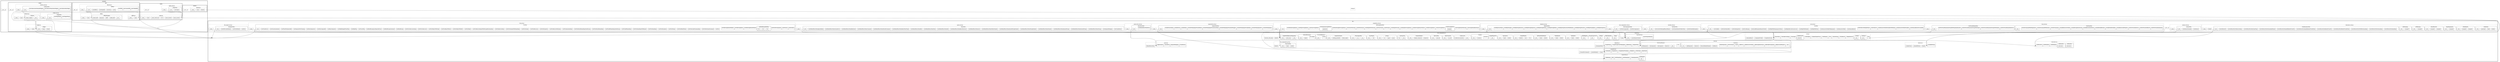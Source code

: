 strict digraph {
compound = true;
concentrate=true;
node [shape=box];

subgraph cluster130 {
style=bold;label="examples";
GRAPH_DUMMY130 [shape=point, style=invis];
subgraph cluster20 {
style=bold;label="cipher";
GRAPH_DUMMY20 [shape=point, style=invis];
subgraph cluster0 {
style=dashed;label="cipher.py";
GRAPH_DUMMY0 [shape=point, style=invis];
1 [style=solid,label="caesar_encode"];
4 [style=solid,label="caesar_decode"];
7 [style=solid,label="rot13"];
9 [style=solid,label="_caesar_shift_char"];
12 [style=solid,label="main"];
13 [style=solid,label="__main__"];
}
subgraph cluster14 {
style=dashed;label="cipher_test.py";
GRAPH_DUMMY14 [shape=point, style=invis];
subgraph cluster15 {
style=rounded;label="CipherTest";
GRAPH_DUMMY15 [shape=point, style=invis];
16 [style=solid,label="testCipher"];
18 [style=solid,label="__init__"];
}
19 [style=solid,label="__main__"];
}
21 [style=dashed,label="__init__.py"];
}
subgraph cluster74 {
style=bold;label="diff";
GRAPH_DUMMY74 [shape=point, style=invis];
subgraph cluster22 {
style=dashed;label="diff.py";
GRAPH_DUMMY22 [shape=point, style=invis];
subgraph cluster23 {
style=rounded;label="DiffLibWrapper";
GRAPH_DUMMY23 [shape=point, style=invis];
24 [style=solid,label="__init__"];
34 [style=solid,label="unified_diff"];
37 [style=solid,label="ndiff"];
39 [style=solid,label="make_file"];
43 [style=solid,label="context_diff"];
}
46 [style=solid,label="main"];
47 [style=solid,label="__main__"];
}
subgraph cluster48 {
style=dashed;label="difffull.py";
GRAPH_DUMMY48 [shape=point, style=invis];
49 [style=solid,label="main"];
50 [style=solid,label="__main__"];
}
subgraph cluster51 {
style=dashed;label="diff_test.py";
GRAPH_DUMMY51 [shape=point, style=invis];
subgraph cluster52 {
style=rounded;label="DiffTest";
GRAPH_DUMMY52 [shape=point, style=invis];
53 [style=solid,label="setUp"];
55 [style=solid,label="testSetUp"];
subgraph cluster57 {
style=solid;label="testUnifiedDiff";
GRAPH_DUMMY57 [shape=point, style=invis];
}
subgraph cluster60 {
style=solid;label="testContextDiff";
GRAPH_DUMMY60 [shape=point, style=invis];
}
subgraph cluster64 {
style=solid;label="testNDiff";
GRAPH_DUMMY64 [shape=point, style=invis];
}
68 [style=solid,label="testMakeDiff"];
70 [style=solid,label="testDiffFull"];
72 [style=solid,label="__init__"];
}
73 [style=solid,label="__main__"];
}
75 [style=dashed,label="__init__.py"];
}
subgraph cluster82 {
style=bold;label="identity";
GRAPH_DUMMY82 [shape=point, style=invis];
subgraph cluster76 {
style=dashed;label="identity.py";
GRAPH_DUMMY76 [shape=point, style=invis];
77 [style=solid,label="identity"];
79 [style=solid,label="main"];
81 [style=solid,label="__main__"];
}
83 [style=dashed,label="__init__.py"];
}
subgraph cluster128 {
style=bold;label="widget";
GRAPH_DUMMY128 [shape=point, style=invis];
subgraph cluster84 {
style=dashed;label="collector.py";
GRAPH_DUMMY84 [shape=point, style=invis];
subgraph cluster85 {
style=rounded;label="Collector";
GRAPH_DUMMY85 [shape=point, style=invis];
86 [style=solid,label="__init__"];
90 [style=solid,label="collect_widgets"];
}
92 [style=solid,label="main"];
93 [style=solid,label="__main__"];
}
subgraph cluster94 {
style=dashed;label="collector_test.py";
GRAPH_DUMMY94 [shape=point, style=invis];
subgraph cluster95 {
style=rounded;label="CollectorTest";
GRAPH_DUMMY95 [shape=point, style=invis];
subgraph cluster96 {
style=solid;label="testCollectorHasWidget";
GRAPH_DUMMY96 [shape=point, style=invis];
}
subgraph cluster99 {
style=solid;label="testCollectorWantsMoreWidgets";
GRAPH_DUMMY99 [shape=point, style=invis];
}
subgraph cluster102 {
style=solid;label="testCollectorGetsWantedWidgets";
GRAPH_DUMMY102 [shape=point, style=invis];
}
105 [style=solid,label="__init__"];
}
106 [style=solid,label="__main__"];
}
subgraph cluster107 {
style=dashed;label="widget.py";
GRAPH_DUMMY107 [shape=point, style=invis];
subgraph cluster108 {
style=rounded;label="Widget";
GRAPH_DUMMY108 [shape=point, style=invis];
109 [style=solid,label="whack"];
112 [style=solid,label="bang"];
115 [style=solid,label="__init__"];
}
116 [style=solid,label="main"];
117 [style=solid,label="__main__"];
}
subgraph cluster118 {
style=dashed;label="widget_test.py";
GRAPH_DUMMY118 [shape=point, style=invis];
subgraph cluster119 {
style=rounded;label="WidgetTest";
GRAPH_DUMMY119 [shape=point, style=invis];
subgraph cluster120 {
style=solid;label="testWidgetWhack";
GRAPH_DUMMY120 [shape=point, style=invis];
}
subgraph cluster123 {
style=solid;label="testWidgetBang";
GRAPH_DUMMY123 [shape=point, style=invis];
}
126 [style=solid,label="__init__"];
}
127 [style=solid,label="__main__"];
}
129 [style=dashed,label="__init__.py"];
}
131 [style=dashed,label="__init__.py"];
}
subgraph cluster1351 {
style=bold;label="fire";
GRAPH_DUMMY1351 [shape=point, style=invis];
subgraph cluster132 {
style=dashed;label="completion.py";
GRAPH_DUMMY132 [shape=point, style=invis];
133 [style=solid,label="Script"];
subgraph cluster138 {
style=solid;label="_BashScript";
GRAPH_DUMMY138 [shape=point, style=invis];
}
subgraph cluster148 {
style=solid;label="_FishScript";
GRAPH_DUMMY148 [shape=point, style=invis];
}
158 [style=solid,label="_IncludeMember"];
subgraph cluster161 {
style=solid;label="_Members";
GRAPH_DUMMY161 [shape=point, style=invis];
}
subgraph cluster165 {
style=solid;label="_CompletionsFromArgs";
GRAPH_DUMMY165 [shape=point, style=invis];
}
subgraph cluster169 {
style=solid;label="Completions";
GRAPH_DUMMY169 [shape=point, style=invis];
}
173 [style=solid,label="_FormatForCommand"];
subgraph cluster175 {
style=solid;label="_Commands";
GRAPH_DUMMY175 [shape=point, style=invis];
}
}
subgraph cluster179 {
style=dashed;label="completion_test.py";
GRAPH_DUMMY179 [shape=point, style=invis];
subgraph cluster180 {
style=rounded;label="TabCompletionTest";
GRAPH_DUMMY180 [shape=point, style=invis];
subgraph cluster181 {
style=solid;label="testCompletionBashScript";
GRAPH_DUMMY181 [shape=point, style=invis];
}
subgraph cluster185 {
style=solid;label="testCompletionFishScript";
GRAPH_DUMMY185 [shape=point, style=invis];
}
subgraph cluster189 {
style=solid;label="testFnCompletions";
GRAPH_DUMMY189 [shape=point, style=invis];
191 [style=solid,label="example"];
}
subgraph cluster196 {
style=solid;label="testListCompletions";
GRAPH_DUMMY196 [shape=point, style=invis];
}
subgraph cluster199 {
style=solid;label="testDictCompletions";
GRAPH_DUMMY199 [shape=point, style=invis];
}
subgraph cluster203 {
style=solid;label="testDictCompletionsVerbose";
GRAPH_DUMMY203 [shape=point, style=invis];
}
subgraph cluster207 {
style=solid;label="testDeepDictCompletions";
GRAPH_DUMMY207 [shape=point, style=invis];
}
subgraph cluster211 {
style=solid;label="testDeepDictScript";
GRAPH_DUMMY211 [shape=point, style=invis];
}
subgraph cluster215 {
style=solid;label="testFnScript";
GRAPH_DUMMY215 [shape=point, style=invis];
}
subgraph cluster218 {
style=solid;label="testClassScript";
GRAPH_DUMMY218 [shape=point, style=invis];
}
subgraph cluster221 {
style=solid;label="testDeepDictFishScript";
GRAPH_DUMMY221 [shape=point, style=invis];
}
subgraph cluster225 {
style=solid;label="testFnFishScript";
GRAPH_DUMMY225 [shape=point, style=invis];
}
subgraph cluster228 {
style=solid;label="testClassFishScript";
GRAPH_DUMMY228 [shape=point, style=invis];
}
subgraph cluster231 {
style=solid;label="testNonStringDictCompletions";
GRAPH_DUMMY231 [shape=point, style=invis];
}
subgraph cluster234 {
style=solid;label="testGeneratorCompletions";
GRAPH_DUMMY234 [shape=point, style=invis];
236 [style=solid,label="generator"];
}
subgraph cluster238 {
style=solid;label="testClassCompletions";
GRAPH_DUMMY238 [shape=point, style=invis];
}
subgraph cluster241 {
style=solid;label="testObjectCompletions";
GRAPH_DUMMY241 [shape=point, style=invis];
}
subgraph cluster244 {
style=solid;label="testMethodCompletions";
GRAPH_DUMMY244 [shape=point, style=invis];
}
247 [style=solid,label="__init__"];
}
248 [style=solid,label="__main__"];
}
subgraph cluster249 {
style=dashed;label="core.py";
GRAPH_DUMMY249 [shape=point, style=invis];
subgraph cluster250 {
style=solid;label="Fire";
GRAPH_DUMMY250 [shape=point, style=invis];
}
262 [style=solid,label="CompletionScript"];
subgraph cluster266 {
style=rounded;label="FireError";
GRAPH_DUMMY266 [shape=point, style=invis];
267 [style=solid,label="__init__"];
}
subgraph cluster268 {
style=rounded;label="FireExit";
GRAPH_DUMMY268 [shape=point, style=invis];
269 [style=solid,label="__init__"];
}
subgraph cluster274 {
style=solid;label="_IsHelpShortcut";
GRAPH_DUMMY274 [shape=point, style=invis];
}
subgraph cluster285 {
style=solid;label="_PrintResult";
GRAPH_DUMMY285 [shape=point, style=invis];
}
subgraph cluster289 {
style=solid;label="_DictAsString";
GRAPH_DUMMY289 [shape=point, style=invis];
}
297 [style=solid,label="_ComponentVisible"];
300 [style=solid,label="_OneLineResult"];
subgraph cluster302 {
style=solid;label="_Fire";
GRAPH_DUMMY302 [shape=point, style=invis];
}
subgraph cluster338 {
style=solid;label="_GetMember";
GRAPH_DUMMY338 [shape=point, style=invis];
}
subgraph cluster344 {
style=solid;label="_CallAndUpdateTrace";
GRAPH_DUMMY344 [shape=point, style=invis];
}
subgraph cluster356 {
style=solid;label="_CallCallable";
GRAPH_DUMMY356 [shape=point, style=invis];
}
subgraph cluster364 {
style=solid;label="_MakeParseFn";
GRAPH_DUMMY364 [shape=point, style=invis];
370 [style=solid,label="_ParseFn"];
}
subgraph cluster372 {
style=solid;label="_ParseArgs";
GRAPH_DUMMY372 [shape=point, style=invis];
}
subgraph cluster385 {
style=solid;label="_ParseKeywordArgs";
GRAPH_DUMMY385 [shape=point, style=invis];
}
subgraph cluster401 {
style=solid;label="_ParseValue";
GRAPH_DUMMY401 [shape=point, style=invis];
}
}
subgraph cluster411 {
style=dashed;label="core_test.py";
GRAPH_DUMMY411 [shape=point, style=invis];
subgraph cluster412 {
style=rounded;label="CoreTest";
GRAPH_DUMMY412 [shape=point, style=invis];
413 [style=solid,label="testOneLineResult"];
subgraph cluster415 {
style=solid;label="testOneLineResultCircularRef";
GRAPH_DUMMY415 [shape=point, style=invis];
}
418 [style=solid,label="testInteractiveMode"];
421 [style=solid,label="testInteractiveModeFullArgument"];
subgraph cluster424 {
style=solid;label="testInteractiveModeVariables";
GRAPH_DUMMY424 [shape=point, style=invis];
}
subgraph cluster428 {
style=solid;label="testInteractiveModeVariablesWithName";
GRAPH_DUMMY428 [shape=point, style=invis];
}
432 [style=solid,label="testHelpWithClass"];
434 [style=solid,label="testHelpWithMember"];
436 [style=solid,label="testHelpOnErrorInConstructor"];
438 [style=solid,label="testHelpWithNamespaceCollision"];
440 [style=solid,label="testInvalidParameterRaisesFireExit"];
442 [style=solid,label="testErrorRaising"];
subgraph cluster444 {
style=solid;label="testFireError";
GRAPH_DUMMY444 [shape=point, style=invis];
}
subgraph cluster447 {
style=solid;label="testFireErrorMultipleValues";
GRAPH_DUMMY447 [shape=point, style=invis];
}
450 [style=solid,label="testPrintEmptyDict"];
452 [style=solid,label="testPrintOrderedDict"];
454 [style=solid,label="testCallable"];
456 [style=solid,label="__init__"];
}
457 [style=solid,label="__main__"];
}
subgraph cluster458 {
style=dashed;label="decorators.py";
GRAPH_DUMMY458 [shape=point, style=invis];
subgraph cluster462 {
style=solid;label="SetParseFn";
GRAPH_DUMMY462 [shape=point, style=invis];
465 [style=solid,label="_Decorator"];
}
subgraph cluster467 {
style=solid;label="SetParseFns";
GRAPH_DUMMY467 [shape=point, style=invis];
470 [style=solid,label="_Decorator"];
}
subgraph cluster472 {
style=solid;label="_SetMetadata";
GRAPH_DUMMY472 [shape=point, style=invis];
}
subgraph cluster478 {
style=solid;label="GetMetadata";
GRAPH_DUMMY478 [shape=point, style=invis];
}
subgraph cluster481 {
style=solid;label="GetParseFns";
GRAPH_DUMMY481 [shape=point, style=invis];
}
}
subgraph cluster485 {
style=dashed;label="decorators_test.py";
GRAPH_DUMMY485 [shape=point, style=invis];
subgraph cluster486 {
style=rounded;label="NoDefaults";
GRAPH_DUMMY486 [shape=point, style=invis];
487 [style=solid,label="double"];
490 [style=solid,label="triple"];
493 [style=solid,label="quadruple"];
496 [style=solid,label="__init__"];
}
497 [style=solid,label="double"];
subgraph cluster499 {
style=rounded;label="WithDefaults";
GRAPH_DUMMY499 [shape=point, style=invis];
500 [style=solid,label="example1"];
503 [style=solid,label="example2"];
506 [style=solid,label="__init__"];
}
subgraph cluster507 {
style=rounded;label="MixedArguments";
GRAPH_DUMMY507 [shape=point, style=invis];
508 [style=solid,label="example3"];
512 [style=solid,label="__init__"];
}
subgraph cluster513 {
style=rounded;label="PartialParseFn";
GRAPH_DUMMY513 [shape=point, style=invis];
514 [style=solid,label="example4"];
518 [style=solid,label="example5"];
522 [style=solid,label="__init__"];
}
subgraph cluster523 {
style=rounded;label="WithKwargs";
GRAPH_DUMMY523 [shape=point, style=invis];
524 [style=solid,label="example6"];
527 [style=solid,label="__init__"];
}
subgraph cluster528 {
style=rounded;label="WithVarArgs";
GRAPH_DUMMY528 [shape=point, style=invis];
529 [style=solid,label="example7"];
535 [style=solid,label="__init__"];
}
subgraph cluster536 {
style=rounded;label="FireDecoratorsTest";
GRAPH_DUMMY536 [shape=point, style=invis];
537 [style=solid,label="testSetParseFnsNamedArgs"];
539 [style=solid,label="testSetParseFnsPositionalArgs"];
541 [style=solid,label="testSetParseFnsFnWithPositionalArgs"];
543 [style=solid,label="testSetParseFnsDefaultsFromPython"];
545 [style=solid,label="testSetParseFnsDefaultsFromFire"];
547 [style=solid,label="testSetParseFnsNamedDefaultsFromPython"];
549 [style=solid,label="testSetParseFnsNamedDefaultsFromFire"];
551 [style=solid,label="testSetParseFnsPositionalAndNamed"];
553 [style=solid,label="testSetParseFnsOnlySomeTypes"];
555 [style=solid,label="testSetParseFnsForKeywordArgs"];
557 [style=solid,label="testSetParseFn"];
559 [style=solid,label="__init__"];
}
560 [style=solid,label="__main__"];
}
subgraph cluster561 {
style=dashed;label="fire_import_test.py";
GRAPH_DUMMY561 [shape=point, style=invis];
subgraph cluster562 {
style=rounded;label="FireImportTest";
GRAPH_DUMMY562 [shape=point, style=invis];
563 [style=solid,label="testFire"];
565 [style=solid,label="testFireMethods"];
567 [style=solid,label="testNoPrivateMethods"];
569 [style=solid,label="__init__"];
}
570 [style=solid,label="__main__"];
}
subgraph cluster571 {
style=dashed;label="fire_test.py";
GRAPH_DUMMY571 [shape=point, style=invis];
subgraph cluster572 {
style=rounded;label="FireTest";
GRAPH_DUMMY572 [shape=point, style=invis];
573 [style=solid,label="testFire"];
575 [style=solid,label="testFirePositionalCommand"];
577 [style=solid,label="testFireInvalidCommandArg"];
579 [style=solid,label="testFireDefaultName"];
581 [style=solid,label="testFireNoArgs"];
583 [style=solid,label="testFireExceptions"];
585 [style=solid,label="testFireNamedArgs"];
587 [style=solid,label="testFireNamedArgsWithEquals"];
589 [style=solid,label="testFireAllNamedArgs"];
591 [style=solid,label="testFireAllNamedArgsOneMissing"];
593 [style=solid,label="testFirePartialNamedArgs"];
595 [style=solid,label="testFirePartialNamedArgsOneMissing"];
597 [style=solid,label="testFireAnnotatedArgs"];
599 [style=solid,label="testFireKeywordOnlyArgs"];
601 [style=solid,label="testFireProperties"];
603 [style=solid,label="testFireRecursion"];
605 [style=solid,label="testFireVarArgs"];
607 [style=solid,label="testFireVarArgsWithNamedArgs"];
609 [style=solid,label="testFireKeywordArgs"];
611 [style=solid,label="testFireKeywordArgsWithMissingPositionalArgs"];
613 [style=solid,label="testFireObject"];
subgraph cluster615 {
style=solid;label="testFireDict";
GRAPH_DUMMY615 [shape=point, style=invis];
}
618 [style=solid,label="testFireObjectWithDict"];
subgraph cluster620 {
style=solid;label="testFireList";
GRAPH_DUMMY620 [shape=point, style=invis];
}
623 [style=solid,label="testFireObjectWithList"];
625 [style=solid,label="testFireObjectWithTuple"];
subgraph cluster627 {
style=solid;label="testFireNoComponent";
GRAPH_DUMMY627 [shape=point, style=invis];
}
631 [style=solid,label="testFireUnderscores"];
633 [style=solid,label="testFireUnderscoresInArg"];
635 [style=solid,label="testBoolParsing"];
637 [style=solid,label="testBoolParsingContinued"];
639 [style=solid,label="testBoolParsingLessExpectedCases"];
subgraph cluster641 {
style=solid;label="testBoolParsingWithNo";
GRAPH_DUMMY641 [shape=point, style=invis];
643 [style=solid,label="fn1"];
646 [style=solid,label="fn2"];
649 [style=solid,label="fn3"];
}
652 [style=solid,label="testTraceFlag"];
654 [style=solid,label="testHelpFlag"];
656 [style=solid,label="testHelpFlagAndTraceFlag"];
subgraph cluster658 {
style=solid;label="testTabCompletionNoName";
GRAPH_DUMMY658 [shape=point, style=invis];
}
subgraph cluster661 {
style=solid;label="testTabCompletion";
GRAPH_DUMMY661 [shape=point, style=invis];
}
subgraph cluster664 {
style=solid;label="testTabCompletionWithDict";
GRAPH_DUMMY664 [shape=point, style=invis];
}
668 [style=solid,label="testBasicSeparator"];
670 [style=solid,label="testNonComparable"];
672 [style=solid,label="testExtraSeparators"];
674 [style=solid,label="testSeparatorForChaining"];
676 [style=solid,label="testFloatForExpectedInt"];
678 [style=solid,label="testClassInstantiation"];
680 [style=solid,label="testTraceErrors"];
682 [style=solid,label="__init__"];
}
683 [style=solid,label="__main__"];
}
subgraph cluster684 {
style=dashed;label="helputils.py";
GRAPH_DUMMY684 [shape=point, style=invis];
685 [style=solid,label="_NormalizeField"];
subgraph cluster687 {
style=solid;label="_DisplayValue";
GRAPH_DUMMY687 [shape=point, style=invis];
}
subgraph cluster695 {
style=solid;label="HelpString";
GRAPH_DUMMY695 [shape=point, style=invis];
}
subgraph cluster706 {
style=solid;label="_UsageStringFromFullArgSpec";
GRAPH_DUMMY706 [shape=point, style=invis];
}
subgraph cluster717 {
style=solid;label="UsageString";
GRAPH_DUMMY717 [shape=point, style=invis];
}
}
subgraph cluster725 {
style=dashed;label="helputils_test.py";
GRAPH_DUMMY725 [shape=point, style=invis];
subgraph cluster726 {
style=rounded;label="HelpUtilsTest";
GRAPH_DUMMY726 [shape=point, style=invis];
subgraph cluster727 {
style=solid;label="testHelpStringClass";
GRAPH_DUMMY727 [shape=point, style=invis];
}
subgraph cluster730 {
style=solid;label="testHelpStringObject";
GRAPH_DUMMY730 [shape=point, style=invis];
}
subgraph cluster734 {
style=solid;label="testHelpStringFunction";
GRAPH_DUMMY734 [shape=point, style=invis];
}
subgraph cluster738 {
style=solid;label="testHelpStringFunctionWithDefaults";
GRAPH_DUMMY738 [shape=point, style=invis];
}
subgraph cluster742 {
style=solid;label="testHelpStringBuiltin";
GRAPH_DUMMY742 [shape=point, style=invis];
}
subgraph cluster745 {
style=solid;label="testHelpStringIntType";
GRAPH_DUMMY745 [shape=point, style=invis];
}
subgraph cluster748 {
style=solid;label="testHelpStringEmptyList";
GRAPH_DUMMY748 [shape=point, style=invis];
}
subgraph cluster751 {
style=solid;label="testHelpStringShortList";
GRAPH_DUMMY751 [shape=point, style=invis];
}
subgraph cluster754 {
style=solid;label="testHelpStringInt";
GRAPH_DUMMY754 [shape=point, style=invis];
}
subgraph cluster757 {
style=solid;label="testHelpClassNoInit";
GRAPH_DUMMY757 [shape=point, style=invis];
}
760 [style=solid,label="__init__"];
}
761 [style=solid,label="__main__"];
}
subgraph cluster762 {
style=dashed;label="inspectutils.py";
GRAPH_DUMMY762 [shape=point, style=invis];
subgraph cluster763 {
style=rounded;label="FullArgSpec";
GRAPH_DUMMY763 [shape=point, style=invis];
764 [style=solid,label="__init__"];
}
subgraph cluster780 {
style=solid;label="_GetArgSpecInfo";
GRAPH_DUMMY780 [shape=point, style=invis];
}
subgraph cluster784 {
style=solid;label="GetFullArgSpec";
GRAPH_DUMMY784 [shape=point, style=invis];
}
subgraph cluster793 {
style=solid;label="GetFileAndLine";
GRAPH_DUMMY793 [shape=point, style=invis];
}
subgraph cluster799 {
style=solid;label="Info";
GRAPH_DUMMY799 [shape=point, style=invis];
}
subgraph cluster806 {
style=solid;label="_InfoBackup";
GRAPH_DUMMY806 [shape=point, style=invis];
}
}
subgraph cluster812 {
style=dashed;label="inspectutils_test.py";
GRAPH_DUMMY812 [shape=point, style=invis];
subgraph cluster813 {
style=rounded;label="InspectUtilsTest";
GRAPH_DUMMY813 [shape=point, style=invis];
subgraph cluster814 {
style=solid;label="testGetFullArgSpec";
GRAPH_DUMMY814 [shape=point, style=invis];
}
subgraph cluster817 {
style=solid;label="testGetFullArgSpecPy3";
GRAPH_DUMMY817 [shape=point, style=invis];
}
subgraph cluster820 {
style=solid;label="testGetFullArgSpecFromBuiltin";
GRAPH_DUMMY820 [shape=point, style=invis];
}
subgraph cluster823 {
style=solid;label="testGetFullArgSpecFromSlotWrapper";
GRAPH_DUMMY823 [shape=point, style=invis];
}
subgraph cluster826 {
style=solid;label="testGetFullArgSpecFromClassNoInit";
GRAPH_DUMMY826 [shape=point, style=invis];
}
subgraph cluster829 {
style=solid;label="testGetFullArgSpecFromMethod";
GRAPH_DUMMY829 [shape=point, style=invis];
}
subgraph cluster832 {
style=solid;label="testInfoOne";
GRAPH_DUMMY832 [shape=point, style=invis];
}
subgraph cluster835 {
style=solid;label="testInfoClass";
GRAPH_DUMMY835 [shape=point, style=invis];
}
subgraph cluster838 {
style=solid;label="testInfoClassNoInit";
GRAPH_DUMMY838 [shape=point, style=invis];
}
841 [style=solid,label="__init__"];
}
842 [style=solid,label="__main__"];
}
subgraph cluster843 {
style=dashed;label="interact.py";
GRAPH_DUMMY843 [shape=point, style=invis];
844 [style=solid,label="Embed"];
subgraph cluster847 {
style=solid;label="_AvailableString";
GRAPH_DUMMY847 [shape=point, style=invis];
}
854 [style=solid,label="_EmbedIPython"];
857 [style=solid,label="_EmbedCode"];
}
subgraph cluster859 {
style=dashed;label="interact_test.py";
GRAPH_DUMMY859 [shape=point, style=invis];
subgraph cluster861 {
style=rounded;label="InteractTest";
GRAPH_DUMMY861 [shape=point, style=invis];
862 [style=solid,label="testInteract"];
865 [style=solid,label="testInteractVariables"];
868 [style=solid,label="__init__"];
}
869 [style=solid,label="__main__"];
}
subgraph cluster870 {
style=dashed;label="parser.py";
GRAPH_DUMMY870 [shape=point, style=invis];
subgraph cluster871 {
style=solid;label="CreateParser";
GRAPH_DUMMY871 [shape=point, style=invis];
}
subgraph cluster873 {
style=solid;label="SeparateFlagArgs";
GRAPH_DUMMY873 [shape=point, style=invis];
}
877 [style=solid,label="DefaultParseValue"];
subgraph cluster879 {
style=solid;label="_LiteralEval";
GRAPH_DUMMY879 [shape=point, style=invis];
}
subgraph cluster884 {
style=solid;label="_Replacement";
GRAPH_DUMMY884 [shape=point, style=invis];
}
}
subgraph cluster887 {
style=dashed;label="parser_fuzz_test.py";
GRAPH_DUMMY887 [shape=point, style=invis];
subgraph cluster888 {
style=rounded;label="ParserFuzzTest";
GRAPH_DUMMY888 [shape=point, style=invis];
subgraph cluster889 {
style=solid;label="testDefaultParseValueFuzz";
GRAPH_DUMMY889 [shape=point, style=invis];
}
897 [style=solid,label="__init__"];
}
898 [style=solid,label="__main__"];
}
subgraph cluster899 {
style=dashed;label="parser_test.py";
GRAPH_DUMMY899 [shape=point, style=invis];
subgraph cluster900 {
style=rounded;label="ParserTest";
GRAPH_DUMMY900 [shape=point, style=invis];
901 [style=solid,label="testCreateParser"];
903 [style=solid,label="testSeparateFlagArgs"];
905 [style=solid,label="testDefaultParseValueStrings"];
907 [style=solid,label="testDefaultParseValueQuotedStrings"];
909 [style=solid,label="testDefaultParseValueSpecialStrings"];
911 [style=solid,label="testDefaultParseValueNumbers"];
913 [style=solid,label="testDefaultParseValueStringNumbers"];
915 [style=solid,label="testDefaultParseValueQuotedStringNumbers"];
917 [style=solid,label="testDefaultParseValueOtherNumbers"];
919 [style=solid,label="testDefaultParseValueLists"];
921 [style=solid,label="testDefaultParseValueBareWordsLists"];
923 [style=solid,label="testDefaultParseValueDict"];
925 [style=solid,label="testDefaultParseValueNone"];
927 [style=solid,label="testDefaultParseValueBool"];
929 [style=solid,label="testDefaultParseValueBareWordsTuple"];
931 [style=solid,label="testDefaultParseValueNestedContainers"];
933 [style=solid,label="testDefaultParseValueComments"];
935 [style=solid,label="testDefaultParseValueBadLiteral"];
937 [style=solid,label="testDefaultParseValueSyntaxError"];
939 [style=solid,label="testDefaultParseValueIgnoreBinOp"];
941 [style=solid,label="__init__"];
}
942 [style=solid,label="__main__"];
}
subgraph cluster943 {
style=dashed;label="testutils.py";
GRAPH_DUMMY943 [shape=point, style=invis];
subgraph cluster944 {
style=rounded;label="BaseTestCase";
GRAPH_DUMMY944 [shape=point, style=invis];
subgraph cluster945 {
style=solid;label="assertOutputMatches";
GRAPH_DUMMY945 [shape=point, style=invis];
}
953 [style=solid,label="assertRaisesFireExit"];
957 [style=solid,label="__init__"];
}
958 [style=solid,label="main"];
}
subgraph cluster959 {
style=dashed;label="testutils_test.py";
GRAPH_DUMMY959 [shape=point, style=invis];
subgraph cluster960 {
style=rounded;label="TestTestUtils";
GRAPH_DUMMY960 [shape=point, style=invis];
961 [style=solid,label="testNoCheckOnException"];
963 [style=solid,label="testCheckStdoutOrStderrNone"];
965 [style=solid,label="testCorrectOrderingOfAssertRaises"];
967 [style=solid,label="__init__"];
}
968 [style=solid,label="__main__"];
}
subgraph cluster969 {
style=dashed;label="test_components.py";
GRAPH_DUMMY969 [shape=point, style=invis];
970 [style=solid,label="identity"];
977 [style=solid,label="function_with_help"];
subgraph cluster979 {
style=rounded;label="Empty";
GRAPH_DUMMY979 [shape=point, style=invis];
980 [style=solid,label="__init__"];
}
subgraph cluster981 {
style=rounded;label="OldStyleEmpty";
GRAPH_DUMMY981 [shape=point, style=invis];
982 [style=solid,label="__init__"];
}
subgraph cluster983 {
style=rounded;label="WithInit";
GRAPH_DUMMY983 [shape=point, style=invis];
984 [style=solid,label="__init__"];
}
subgraph cluster986 {
style=rounded;label="ErrorInConstructor";
GRAPH_DUMMY986 [shape=point, style=invis];
987 [style=solid,label="__init__"];
}
subgraph cluster991 {
style=rounded;label="WithHelpArg";
GRAPH_DUMMY991 [shape=point, style=invis];
992 [style=solid,label="__init__"];
}
subgraph cluster997 {
style=rounded;label="NoDefaults";
GRAPH_DUMMY997 [shape=point, style=invis];
998 [style=solid,label="double"];
1001 [style=solid,label="triple"];
1004 [style=solid,label="__init__"];
}
subgraph cluster1005 {
style=rounded;label="WithDefaults";
GRAPH_DUMMY1005 [shape=point, style=invis];
1006 [style=solid,label="double"];
1009 [style=solid,label="triple"];
1012 [style=solid,label="__init__"];
}
subgraph cluster1013 {
style=rounded;label="OldStyleWithDefaults";
GRAPH_DUMMY1013 [shape=point, style=invis];
1014 [style=solid,label="double"];
1017 [style=solid,label="triple"];
1020 [style=solid,label="__init__"];
}
subgraph cluster1021 {
style=rounded;label="MixedDefaults";
GRAPH_DUMMY1021 [shape=point, style=invis];
1022 [style=solid,label="ten"];
1024 [style=solid,label="sum"];
1028 [style=solid,label="identity"];
1032 [style=solid,label="__init__"];
}
subgraph cluster1033 {
style=rounded;label="Annotations";
GRAPH_DUMMY1033 [shape=point, style=invis];
1034 [style=solid,label="double"];
1037 [style=solid,label="triple"];
1042 [style=solid,label="__init__"];
}
subgraph cluster1043 {
style=rounded;label="TypedProperties";
GRAPH_DUMMY1043 [shape=point, style=invis];
1044 [style=solid,label="__init__"];
}
subgraph cluster1053 {
style=rounded;label="VarArgs";
GRAPH_DUMMY1053 [shape=point, style=invis];
subgraph cluster1054 {
style=solid;label="cumsums";
GRAPH_DUMMY1054 [shape=point, style=invis];
}
1059 [style=solid,label="varchars"];
1064 [style=solid,label="__init__"];
}
subgraph cluster1065 {
style=rounded;label="Underscores";
GRAPH_DUMMY1065 [shape=point, style=invis];
1066 [style=solid,label="__init__"];
1069 [style=solid,label="underscore_function"];
}
subgraph cluster1072 {
style=rounded;label="BoolConverter";
GRAPH_DUMMY1072 [shape=point, style=invis];
1073 [style=solid,label="as_bool"];
1076 [style=solid,label="__init__"];
}
subgraph cluster1077 {
style=rounded;label="ReturnsObj";
GRAPH_DUMMY1077 [shape=point, style=invis];
1078 [style=solid,label="get_obj"];
1081 [style=solid,label="__init__"];
}
subgraph cluster1082 {
style=rounded;label="NumberDefaults";
GRAPH_DUMMY1082 [shape=point, style=invis];
1083 [style=solid,label="reciprocal"];
1086 [style=solid,label="integer_reciprocal"];
1089 [style=solid,label="__init__"];
}
subgraph cluster1090 {
style=rounded;label="InstanceVars";
GRAPH_DUMMY1090 [shape=point, style=invis];
1091 [style=solid,label="__init__"];
1097 [style=solid,label="run"];
}
subgraph cluster1101 {
style=rounded;label="Kwargs";
GRAPH_DUMMY1101 [shape=point, style=invis];
1102 [style=solid,label="props"];
1105 [style=solid,label="upper"];
1108 [style=solid,label="run"];
1113 [style=solid,label="__init__"];
}
subgraph cluster1114 {
style=rounded;label="ErrorRaiser";
GRAPH_DUMMY1114 [shape=point, style=invis];
1115 [style=solid,label="fail"];
1117 [style=solid,label="__init__"];
}
subgraph cluster1118 {
style=rounded;label="NonComparable";
GRAPH_DUMMY1118 [shape=point, style=invis];
1119 [style=solid,label="__eq__"];
1122 [style=solid,label="__ne__"];
1125 [style=solid,label="__init__"];
}
subgraph cluster1126 {
style=rounded;label="EmptyDictOutput";
GRAPH_DUMMY1126 [shape=point, style=invis];
1127 [style=solid,label="totally_empty"];
1129 [style=solid,label="nothing_printable"];
1131 [style=solid,label="__init__"];
}
subgraph cluster1132 {
style=rounded;label="CircularReference";
GRAPH_DUMMY1132 [shape=point, style=invis];
subgraph cluster1133 {
style=solid;label="create";
GRAPH_DUMMY1133 [shape=point, style=invis];
}
1137 [style=solid,label="__init__"];
}
subgraph cluster1138 {
style=rounded;label="OrderedDictionary";
GRAPH_DUMMY1138 [shape=point, style=invis];
1139 [style=solid,label="empty"];
subgraph cluster1141 {
style=solid;label="non_empty";
GRAPH_DUMMY1141 [shape=point, style=invis];
}
1145 [style=solid,label="__init__"];
}
subgraph cluster1146 {
style=rounded;label="CallableWithKeywordArgument";
GRAPH_DUMMY1146 [shape=point, style=invis];
1147 [style=solid,label="__call__"];
1150 [style=solid,label="print_msg"];
1153 [style=solid,label="__init__"];
}
}
subgraph cluster1154 {
style=dashed;label="test_components_py3.py";
GRAPH_DUMMY1154 [shape=point, style=invis];
1155 [style=solid,label="identity"];
subgraph cluster1166 {
style=rounded;label="KeywordOnly";
GRAPH_DUMMY1166 [shape=point, style=invis];
1167 [style=solid,label="double"];
1170 [style=solid,label="triple"];
1173 [style=solid,label="__init__"];
}
}
subgraph cluster1174 {
style=dashed;label="test_components_test.py";
GRAPH_DUMMY1174 [shape=point, style=invis];
subgraph cluster1175 {
style=rounded;label="TestComponentsTest";
GRAPH_DUMMY1175 [shape=point, style=invis];
1176 [style=solid,label="testTestComponents"];
1178 [style=solid,label="testNonComparable"];
1180 [style=solid,label="__init__"];
}
1181 [style=solid,label="__main__"];
}
subgraph cluster1182 {
style=dashed;label="trace.py";
GRAPH_DUMMY1182 [shape=point, style=invis];
subgraph cluster1190 {
style=rounded;label="FireTrace";
GRAPH_DUMMY1190 [shape=point, style=invis];
subgraph cluster1191 {
style=solid;label="__init__";
GRAPH_DUMMY1191 [shape=point, style=invis];
}
1206 [style=solid,label="GetResult"];
1208 [style=solid,label="GetLastHealthyElement"];
1210 [style=solid,label="HasError"];
subgraph cluster1212 {
style=solid;label="AddAccessedProperty";
GRAPH_DUMMY1212 [shape=point, style=invis];
}
subgraph cluster1220 {
style=solid;label="AddCalledComponent";
GRAPH_DUMMY1220 [shape=point, style=invis];
}
subgraph cluster1230 {
style=solid;label="AddCompletionScript";
GRAPH_DUMMY1230 [shape=point, style=invis];
}
subgraph cluster1234 {
style=solid;label="AddInteractiveMode";
GRAPH_DUMMY1234 [shape=point, style=invis];
}
subgraph cluster1237 {
style=solid;label="AddError";
GRAPH_DUMMY1237 [shape=point, style=invis];
}
1242 [style=solid,label="AddSeparator"];
subgraph cluster1244 {
style=solid;label="_Quote";
GRAPH_DUMMY1244 [shape=point, style=invis];
}
subgraph cluster1249 {
style=solid;label="GetCommand";
GRAPH_DUMMY1249 [shape=point, style=invis];
}
subgraph cluster1252 {
style=solid;label="NeedsSeparator";
GRAPH_DUMMY1252 [shape=point, style=invis];
}
1255 [style=solid,label="__str__"];
}
subgraph cluster1257 {
style=rounded;label="FireTraceElement";
GRAPH_DUMMY1257 [shape=point, style=invis];
1258 [style=solid,label="__init__"];
1277 [style=solid,label="HasError"];
1279 [style=solid,label="HasCapacity"];
1281 [style=solid,label="HasSeparator"];
1283 [style=solid,label="AddSeparator"];
subgraph cluster1285 {
style=solid;label="__str__";
GRAPH_DUMMY1285 [shape=point, style=invis];
}
}
}
subgraph cluster1289 {
style=dashed;label="trace_test.py";
GRAPH_DUMMY1289 [shape=point, style=invis];
subgraph cluster1290 {
style=rounded;label="FireTraceTest";
GRAPH_DUMMY1290 [shape=point, style=invis];
subgraph cluster1291 {
style=solid;label="testFireTraceInitialization";
GRAPH_DUMMY1291 [shape=point, style=invis];
}
subgraph cluster1294 {
style=solid;label="testFireTraceGetResult";
GRAPH_DUMMY1294 [shape=point, style=invis];
}
subgraph cluster1297 {
style=solid;label="testFireTraceHasError";
GRAPH_DUMMY1297 [shape=point, style=invis];
}
subgraph cluster1300 {
style=solid;label="testAddAccessedProperty";
GRAPH_DUMMY1300 [shape=point, style=invis];
}
subgraph cluster1304 {
style=solid;label="testAddCalledCallable";
GRAPH_DUMMY1304 [shape=point, style=invis];
}
subgraph cluster1308 {
style=solid;label="testAddCalledRoutine";
GRAPH_DUMMY1308 [shape=point, style=invis];
}
subgraph cluster1312 {
style=solid;label="testAddInstantiatedClass";
GRAPH_DUMMY1312 [shape=point, style=invis];
}
subgraph cluster1317 {
style=solid;label="testAddCompletionScript";
GRAPH_DUMMY1317 [shape=point, style=invis];
}
subgraph cluster1320 {
style=solid;label="testAddInteractiveMode";
GRAPH_DUMMY1320 [shape=point, style=invis];
}
subgraph cluster1323 {
style=solid;label="testGetCommand";
GRAPH_DUMMY1323 [shape=point, style=invis];
}
subgraph cluster1327 {
style=solid;label="testGetCommandWithQuotes";
GRAPH_DUMMY1327 [shape=point, style=invis];
}
subgraph cluster1331 {
style=solid;label="testGetCommandWithFlagQuotes";
GRAPH_DUMMY1331 [shape=point, style=invis];
}
1335 [style=solid,label="__init__"];
}
subgraph cluster1336 {
style=rounded;label="FireTraceElementTest";
GRAPH_DUMMY1336 [shape=point, style=invis];
subgraph cluster1337 {
style=solid;label="testFireTraceElementHasError";
GRAPH_DUMMY1337 [shape=point, style=invis];
}
subgraph cluster1340 {
style=solid;label="testFireTraceElementAsStringNoMetadata";
GRAPH_DUMMY1340 [shape=point, style=invis];
}
subgraph cluster1343 {
style=solid;label="testFireTraceElementAsStringWithTarget";
GRAPH_DUMMY1343 [shape=point, style=invis];
}
subgraph cluster1346 {
style=solid;label="testFireTraceElementAsStringWithTargetAndLineNo";
GRAPH_DUMMY1346 [shape=point, style=invis];
}
1349 [style=solid,label="__init__"];
}
1350 [style=solid,label="__main__"];
}
subgraph cluster1352 {
style=dashed;label="__init__.py";
GRAPH_DUMMY1352 [shape=point, style=invis];
}
}
subgraph cluster1354 {
style=dashed;label="setup.py";
GRAPH_DUMMY1354 [shape=point, style=invis];
}
GRAPH_DUMMY0 -> GRAPH_DUMMY1351;
GRAPH_DUMMY14 -> GRAPH_DUMMY943;
GRAPH_DUMMY14 -> GRAPH_DUMMY0;
GRAPH_DUMMY22 -> GRAPH_DUMMY1351;
GRAPH_DUMMY48 -> GRAPH_DUMMY1351;
GRAPH_DUMMY51 -> GRAPH_DUMMY943;
GRAPH_DUMMY51 -> GRAPH_DUMMY22;
GRAPH_DUMMY51 -> GRAPH_DUMMY48;
GRAPH_DUMMY76 -> GRAPH_DUMMY1351;
GRAPH_DUMMY84 -> GRAPH_DUMMY1351;
GRAPH_DUMMY84 -> GRAPH_DUMMY107;
GRAPH_DUMMY94 -> GRAPH_DUMMY943;
GRAPH_DUMMY94 -> GRAPH_DUMMY84;
GRAPH_DUMMY94 -> GRAPH_DUMMY107;
GRAPH_DUMMY107 -> GRAPH_DUMMY1351;
GRAPH_DUMMY118 -> GRAPH_DUMMY943;
GRAPH_DUMMY118 -> GRAPH_DUMMY107;
GRAPH_DUMMY132 -> GRAPH_DUMMY762;
GRAPH_DUMMY179 -> GRAPH_DUMMY132;
GRAPH_DUMMY179 -> GRAPH_DUMMY969;
GRAPH_DUMMY179 -> GRAPH_DUMMY943;
GRAPH_DUMMY249 -> GRAPH_DUMMY132;
GRAPH_DUMMY249 -> GRAPH_DUMMY458;
GRAPH_DUMMY249 -> GRAPH_DUMMY684;
GRAPH_DUMMY249 -> GRAPH_DUMMY762;
GRAPH_DUMMY249 -> GRAPH_DUMMY843;
GRAPH_DUMMY249 -> GRAPH_DUMMY870;
GRAPH_DUMMY249 -> GRAPH_DUMMY1182;
GRAPH_DUMMY411 -> GRAPH_DUMMY249;
GRAPH_DUMMY411 -> GRAPH_DUMMY969;
GRAPH_DUMMY411 -> GRAPH_DUMMY943;
GRAPH_DUMMY411 -> GRAPH_DUMMY1182;
GRAPH_DUMMY485 -> GRAPH_DUMMY249;
GRAPH_DUMMY485 -> GRAPH_DUMMY458;
GRAPH_DUMMY485 -> GRAPH_DUMMY943;
GRAPH_DUMMY561 -> GRAPH_DUMMY1351;
GRAPH_DUMMY561 -> GRAPH_DUMMY943;
GRAPH_DUMMY571 -> GRAPH_DUMMY1351;
GRAPH_DUMMY571 -> GRAPH_DUMMY969;
GRAPH_DUMMY571 -> GRAPH_DUMMY943;
GRAPH_DUMMY684 -> GRAPH_DUMMY132;
GRAPH_DUMMY684 -> GRAPH_DUMMY762;
GRAPH_DUMMY725 -> GRAPH_DUMMY684;
GRAPH_DUMMY725 -> GRAPH_DUMMY969;
GRAPH_DUMMY725 -> GRAPH_DUMMY943;
GRAPH_DUMMY812 -> GRAPH_DUMMY762;
GRAPH_DUMMY812 -> GRAPH_DUMMY969;
GRAPH_DUMMY812 -> GRAPH_DUMMY943;
GRAPH_DUMMY859 -> GRAPH_DUMMY843;
GRAPH_DUMMY859 -> GRAPH_DUMMY943;
GRAPH_DUMMY887 -> GRAPH_DUMMY870;
GRAPH_DUMMY887 -> GRAPH_DUMMY943;
GRAPH_DUMMY899 -> GRAPH_DUMMY870;
GRAPH_DUMMY899 -> GRAPH_DUMMY943;
GRAPH_DUMMY943 -> GRAPH_DUMMY249;
GRAPH_DUMMY943 -> GRAPH_DUMMY1182;
GRAPH_DUMMY959 -> GRAPH_DUMMY943;
GRAPH_DUMMY969 -> GRAPH_DUMMY1154;
GRAPH_DUMMY1174 -> GRAPH_DUMMY969;
GRAPH_DUMMY1174 -> GRAPH_DUMMY943;
GRAPH_DUMMY1289 -> GRAPH_DUMMY943;
GRAPH_DUMMY1289 -> GRAPH_DUMMY1182;
GRAPH_DUMMY1352 -> GRAPH_DUMMY250;

}
